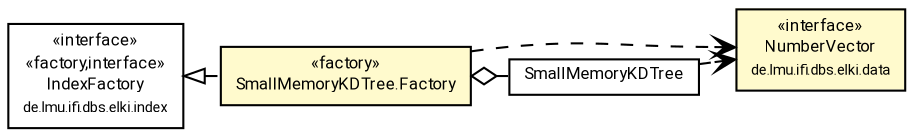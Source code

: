 #!/usr/local/bin/dot
#
# Class diagram 
# Generated by UMLGraph version R5_7_2-60-g0e99a6 (http://www.spinellis.gr/umlgraph/)
#

digraph G {
	graph [fontnames="svg"]
	edge [fontname="Roboto",fontsize=7,labelfontname="Roboto",labelfontsize=7,color="black"];
	node [fontname="Roboto",fontcolor="black",fontsize=8,shape=plaintext,margin=0,width=0,height=0];
	nodesep=0.15;
	ranksep=0.25;
	rankdir=LR;
	// de.lmu.ifi.dbs.elki.index.IndexFactory<V>
	c9662608 [label=<<table title="de.lmu.ifi.dbs.elki.index.IndexFactory" border="0" cellborder="1" cellspacing="0" cellpadding="2" href="../../../IndexFactory.html" target="_parent">
		<tr><td><table border="0" cellspacing="0" cellpadding="1">
		<tr><td align="center" balign="center"> &#171;interface&#187; </td></tr>
		<tr><td align="center" balign="center"> &#171;factory,interface&#187; </td></tr>
		<tr><td align="center" balign="center"> <font face="Roboto">IndexFactory</font> </td></tr>
		<tr><td align="center" balign="center"> <font face="Roboto" point-size="7.0">de.lmu.ifi.dbs.elki.index</font> </td></tr>
		</table></td></tr>
		</table>>, URL="../../../IndexFactory.html"];
	// de.lmu.ifi.dbs.elki.data.NumberVector
	c9662673 [label=<<table title="de.lmu.ifi.dbs.elki.data.NumberVector" border="0" cellborder="1" cellspacing="0" cellpadding="2" bgcolor="LemonChiffon" href="../../../../data/NumberVector.html" target="_parent">
		<tr><td><table border="0" cellspacing="0" cellpadding="1">
		<tr><td align="center" balign="center"> &#171;interface&#187; </td></tr>
		<tr><td align="center" balign="center"> <font face="Roboto">NumberVector</font> </td></tr>
		<tr><td align="center" balign="center"> <font face="Roboto" point-size="7.0">de.lmu.ifi.dbs.elki.data</font> </td></tr>
		</table></td></tr>
		</table>>, URL="../../../../data/NumberVector.html"];
	// de.lmu.ifi.dbs.elki.index.tree.spatial.kd.SmallMemoryKDTree<O extends de.lmu.ifi.dbs.elki.data.NumberVector>
	c9664137 [label=<<table title="de.lmu.ifi.dbs.elki.index.tree.spatial.kd.SmallMemoryKDTree" border="0" cellborder="1" cellspacing="0" cellpadding="2" href="SmallMemoryKDTree.html" target="_parent">
		<tr><td><table border="0" cellspacing="0" cellpadding="1">
		<tr><td align="center" balign="center"> <font face="Roboto">SmallMemoryKDTree</font> </td></tr>
		</table></td></tr>
		</table>>, URL="SmallMemoryKDTree.html"];
	// de.lmu.ifi.dbs.elki.index.tree.spatial.kd.SmallMemoryKDTree.Factory<O extends de.lmu.ifi.dbs.elki.data.NumberVector>
	c9664140 [label=<<table title="de.lmu.ifi.dbs.elki.index.tree.spatial.kd.SmallMemoryKDTree.Factory" border="0" cellborder="1" cellspacing="0" cellpadding="2" bgcolor="lemonChiffon" href="SmallMemoryKDTree.Factory.html" target="_parent">
		<tr><td><table border="0" cellspacing="0" cellpadding="1">
		<tr><td align="center" balign="center"> &#171;factory&#187; </td></tr>
		<tr><td align="center" balign="center"> <font face="Roboto">SmallMemoryKDTree.Factory</font> </td></tr>
		</table></td></tr>
		</table>>, URL="SmallMemoryKDTree.Factory.html"];
	// de.lmu.ifi.dbs.elki.index.tree.spatial.kd.SmallMemoryKDTree.Factory<O extends de.lmu.ifi.dbs.elki.data.NumberVector> implements de.lmu.ifi.dbs.elki.index.IndexFactory<V>
	c9662608 -> c9664140 [arrowtail=empty,style=dashed,dir=back,weight=9];
	// de.lmu.ifi.dbs.elki.index.tree.spatial.kd.SmallMemoryKDTree.Factory<O extends de.lmu.ifi.dbs.elki.data.NumberVector> has de.lmu.ifi.dbs.elki.index.tree.spatial.kd.SmallMemoryKDTree<O extends de.lmu.ifi.dbs.elki.data.NumberVector>
	c9664140 -> c9664137 [arrowhead=none,arrowtail=ediamond,dir=back,weight=4];
	// de.lmu.ifi.dbs.elki.index.tree.spatial.kd.SmallMemoryKDTree<O extends de.lmu.ifi.dbs.elki.data.NumberVector> depend de.lmu.ifi.dbs.elki.data.NumberVector
	c9664137 -> c9662673 [arrowhead=open,style=dashed,weight=0];
	// de.lmu.ifi.dbs.elki.index.tree.spatial.kd.SmallMemoryKDTree.Factory<O extends de.lmu.ifi.dbs.elki.data.NumberVector> depend de.lmu.ifi.dbs.elki.data.NumberVector
	c9664140 -> c9662673 [arrowhead=open,style=dashed,weight=0];
}

